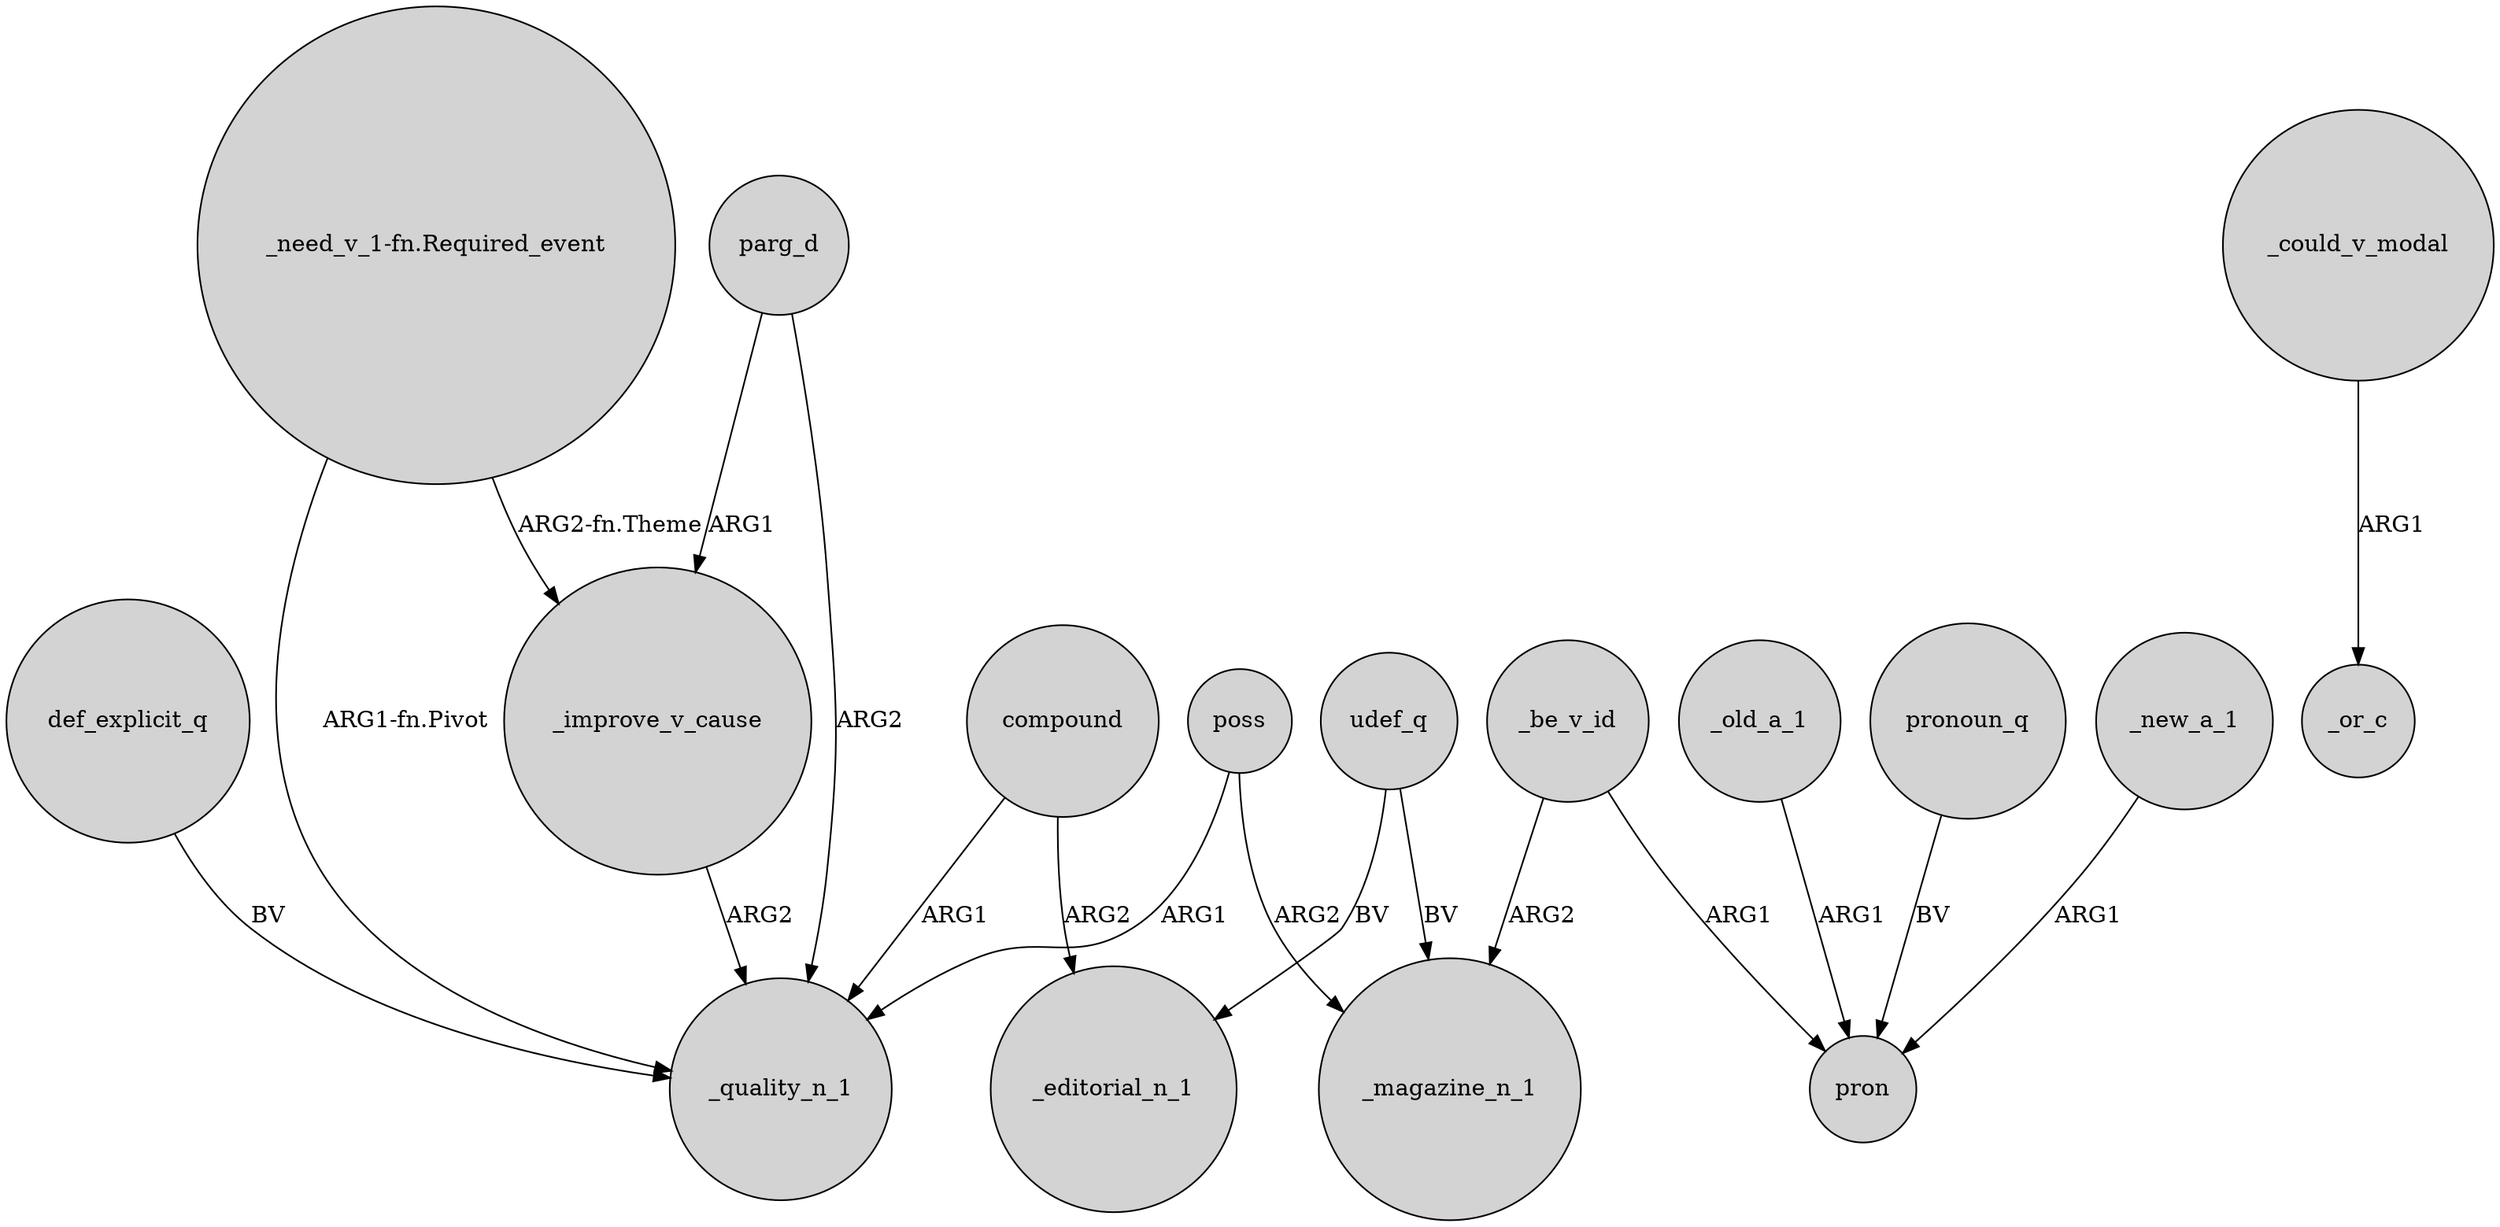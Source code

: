 digraph {
	node [shape=circle style=filled]
	"_need_v_1-fn.Required_event" -> _improve_v_cause [label="ARG2-fn.Theme"]
	_improve_v_cause -> _quality_n_1 [label=ARG2]
	_new_a_1 -> pron [label=ARG1]
	poss -> _magazine_n_1 [label=ARG2]
	compound -> _editorial_n_1 [label=ARG2]
	parg_d -> _quality_n_1 [label=ARG2]
	udef_q -> _editorial_n_1 [label=BV]
	udef_q -> _magazine_n_1 [label=BV]
	def_explicit_q -> _quality_n_1 [label=BV]
	compound -> _quality_n_1 [label=ARG1]
	poss -> _quality_n_1 [label=ARG1]
	_be_v_id -> pron [label=ARG1]
	"_need_v_1-fn.Required_event" -> _quality_n_1 [label="ARG1-fn.Pivot"]
	_old_a_1 -> pron [label=ARG1]
	_be_v_id -> _magazine_n_1 [label=ARG2]
	parg_d -> _improve_v_cause [label=ARG1]
	_could_v_modal -> _or_c [label=ARG1]
	pronoun_q -> pron [label=BV]
}
